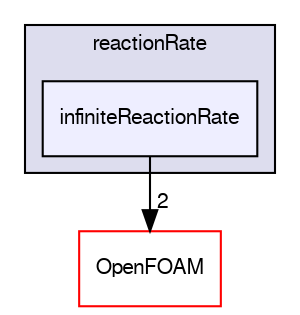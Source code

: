 digraph "src/thermophysicalModels/specie/reaction/reactionRate/infiniteReactionRate" {
  bgcolor=transparent;
  compound=true
  node [ fontsize="10", fontname="FreeSans"];
  edge [ labelfontsize="10", labelfontname="FreeSans"];
  subgraph clusterdir_0b3172b66393f2c7ce0778392f9f1c0a {
    graph [ bgcolor="#ddddee", pencolor="black", label="reactionRate" fontname="FreeSans", fontsize="10", URL="dir_0b3172b66393f2c7ce0778392f9f1c0a.html"]
  dir_7acc3c1c850b6fc8817df4ca7e129748 [shape=box, label="infiniteReactionRate", style="filled", fillcolor="#eeeeff", pencolor="black", URL="dir_7acc3c1c850b6fc8817df4ca7e129748.html"];
  }
  dir_c5473ff19b20e6ec4dfe5c310b3778a8 [shape=box label="OpenFOAM" color="red" URL="dir_c5473ff19b20e6ec4dfe5c310b3778a8.html"];
  dir_7acc3c1c850b6fc8817df4ca7e129748->dir_c5473ff19b20e6ec4dfe5c310b3778a8 [headlabel="2", labeldistance=1.5 headhref="dir_002699_001706.html"];
}
